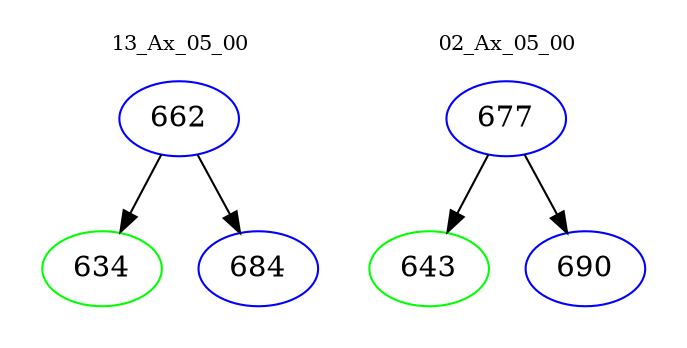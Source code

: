 digraph{
subgraph cluster_0 {
color = white
label = "13_Ax_05_00";
fontsize=10;
T0_662 [label="662", color="blue"]
T0_662 -> T0_634 [color="black"]
T0_634 [label="634", color="green"]
T0_662 -> T0_684 [color="black"]
T0_684 [label="684", color="blue"]
}
subgraph cluster_1 {
color = white
label = "02_Ax_05_00";
fontsize=10;
T1_677 [label="677", color="blue"]
T1_677 -> T1_643 [color="black"]
T1_643 [label="643", color="green"]
T1_677 -> T1_690 [color="black"]
T1_690 [label="690", color="blue"]
}
}
